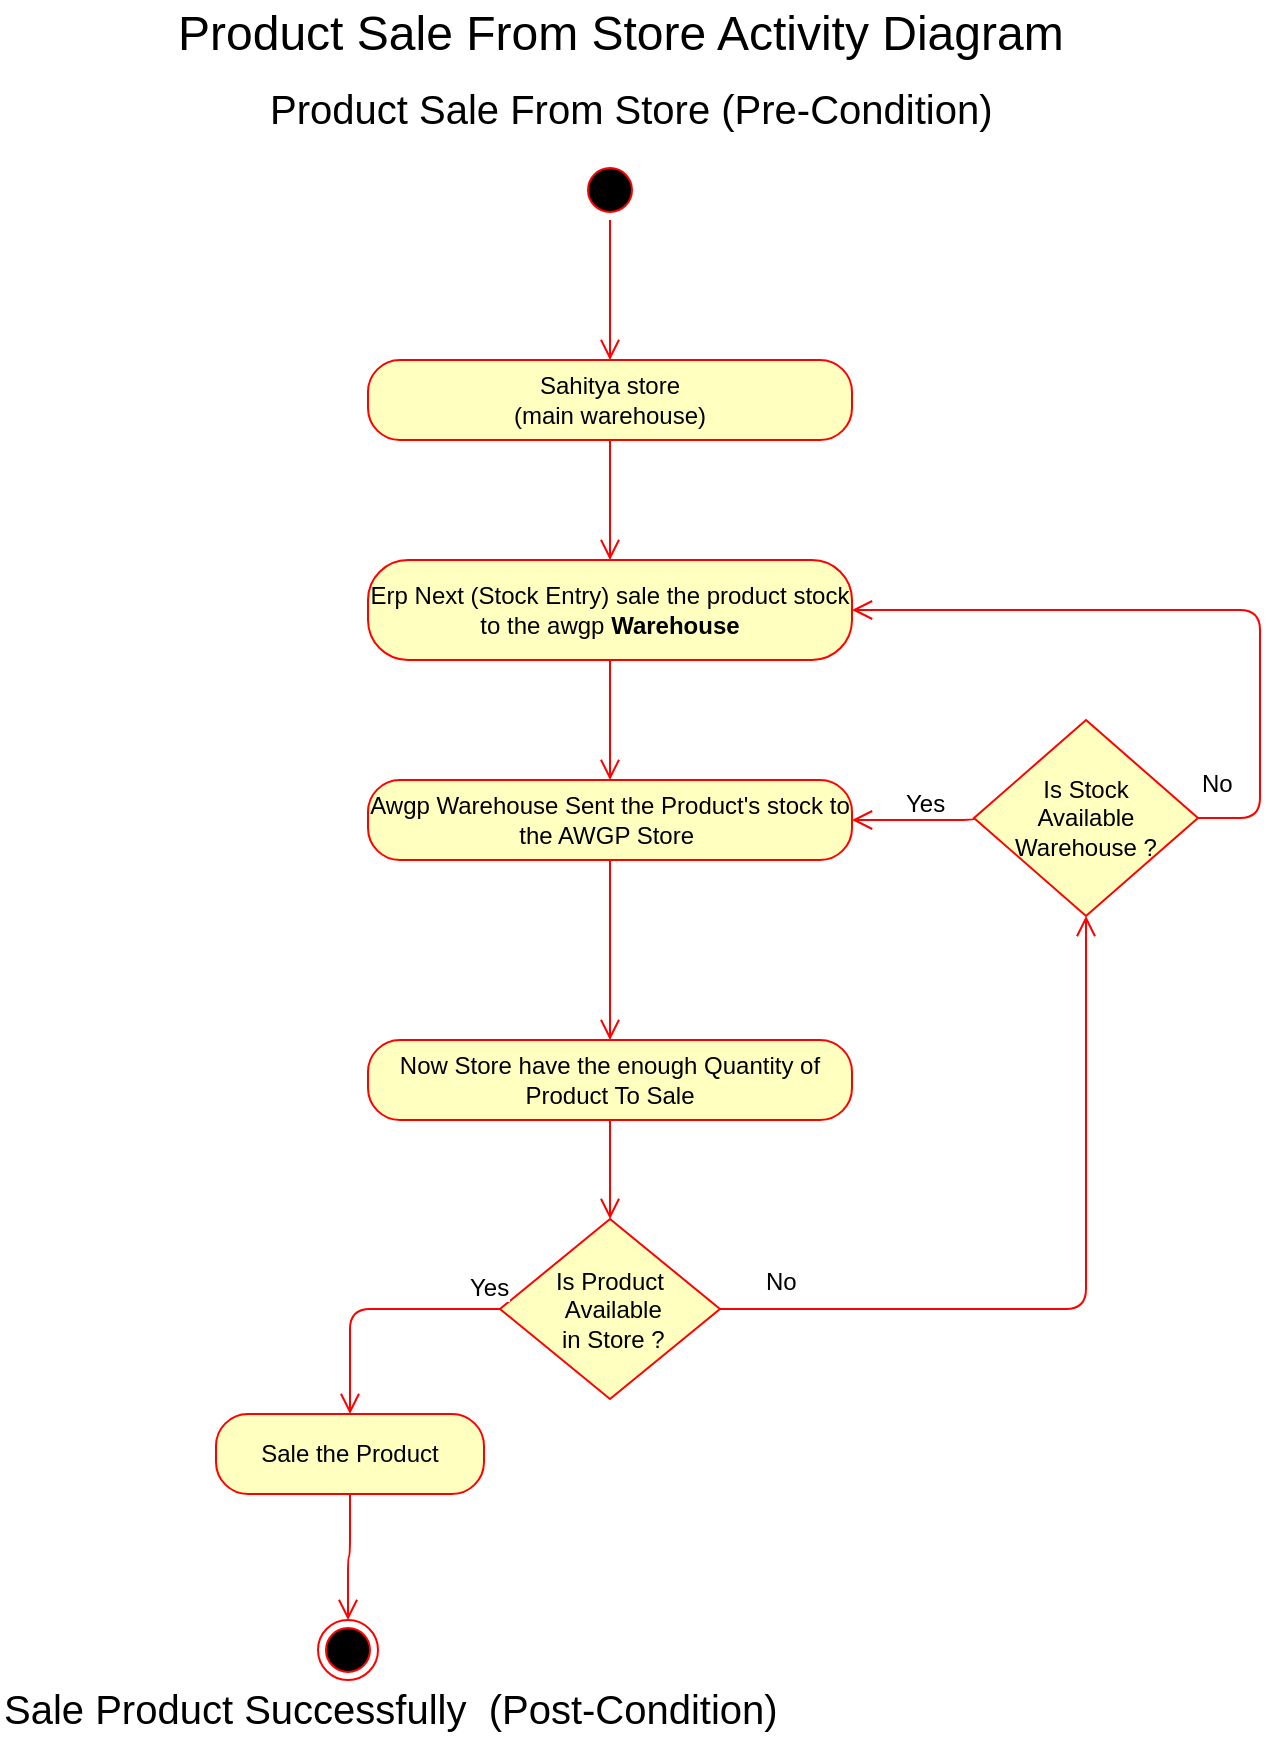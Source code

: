 <mxfile version="12.2.9" type="device" pages="1"><diagram id="pYg_w_m9A7Y1J-Qr_Cyl" name="Page-1"><mxGraphModel dx="1031" dy="582" grid="1" gridSize="10" guides="1" tooltips="1" connect="1" arrows="1" fold="1" page="1" pageScale="1" pageWidth="827" pageHeight="1169" math="0" shadow="0"><root><mxCell id="0"/><mxCell id="1" parent="0"/><mxCell id="uPZPnDnSsKpWzerCmMAc-1" value="Product Sale From Store Activity Diagram&amp;nbsp;" style="text;html=1;resizable=0;points=[];autosize=1;align=left;verticalAlign=top;spacingTop=-4;fontSize=24;shadow=0;" parent="1" vertex="1"><mxGeometry x="207" y="30" width="470" height="30" as="geometry"/></mxCell><mxCell id="uPZPnDnSsKpWzerCmMAc-2" value="" style="ellipse;html=1;shape=startState;fillColor=#000000;strokeColor=#ff0000;fontSize=24;" parent="1" vertex="1"><mxGeometry x="410" y="110" width="30" height="30" as="geometry"/></mxCell><mxCell id="uPZPnDnSsKpWzerCmMAc-3" value="" style="edgeStyle=orthogonalEdgeStyle;html=1;verticalAlign=bottom;endArrow=open;endSize=8;strokeColor=#ff0000;fontSize=24;entryX=0.5;entryY=0;entryDx=0;entryDy=0;exitX=0.5;exitY=1;exitDx=0;exitDy=0;" parent="1" source="uN0mkrkLyIunxmtOs6i9-1" target="uPZPnDnSsKpWzerCmMAc-5" edge="1"><mxGeometry relative="1" as="geometry"><mxPoint x="425" y="310" as="targetPoint"/><mxPoint x="425" y="260" as="sourcePoint"/></mxGeometry></mxCell><mxCell id="uPZPnDnSsKpWzerCmMAc-4" value="Product Sale From Store (Pre-Condition)" style="text;html=1;resizable=0;points=[];autosize=1;align=left;verticalAlign=top;spacingTop=-4;fontSize=20;shadow=0;" parent="1" vertex="1"><mxGeometry x="253" y="70" width="380" height="30" as="geometry"/></mxCell><mxCell id="uPZPnDnSsKpWzerCmMAc-5" value="Erp Next (Stock Entry) sale the product stock to the awgp &lt;font style=&quot;font-size: 12px&quot;&gt;&lt;b&gt;Warehouse&lt;/b&gt;&lt;/font&gt;" style="rounded=1;whiteSpace=wrap;html=1;arcSize=40;fontColor=#000000;fillColor=#ffffc0;strokeColor=#ff0000;" parent="1" vertex="1"><mxGeometry x="304" y="310" width="242" height="50" as="geometry"/></mxCell><mxCell id="uPZPnDnSsKpWzerCmMAc-6" value="" style="edgeStyle=orthogonalEdgeStyle;html=1;verticalAlign=bottom;endArrow=open;endSize=8;strokeColor=#ff0000;fontSize=20;entryX=0.5;entryY=0;entryDx=0;entryDy=0;" parent="1" source="uPZPnDnSsKpWzerCmMAc-5" target="uPZPnDnSsKpWzerCmMAc-7" edge="1"><mxGeometry relative="1" as="geometry"><mxPoint x="425" y="420" as="targetPoint"/></mxGeometry></mxCell><mxCell id="uPZPnDnSsKpWzerCmMAc-7" value="Awgp Warehouse Sent the Product's stock to the AWGP Store&amp;nbsp;" style="rounded=1;whiteSpace=wrap;html=1;arcSize=40;fontColor=#000000;fillColor=#ffffc0;strokeColor=#ff0000;" parent="1" vertex="1"><mxGeometry x="304" y="420" width="242" height="40" as="geometry"/></mxCell><mxCell id="uPZPnDnSsKpWzerCmMAc-8" value="Now Store have the&amp;nbsp;enough Quantity of Product To Sale" style="rounded=1;whiteSpace=wrap;html=1;arcSize=40;fontColor=#000000;fillColor=#ffffc0;strokeColor=#ff0000;" parent="1" vertex="1"><mxGeometry x="304" y="550" width="242" height="40" as="geometry"/></mxCell><mxCell id="uPZPnDnSsKpWzerCmMAc-10" value="" style="edgeStyle=orthogonalEdgeStyle;html=1;verticalAlign=bottom;endArrow=open;endSize=8;strokeColor=#ff0000;fontSize=20;exitX=0.5;exitY=1;exitDx=0;exitDy=0;entryX=0.5;entryY=0;entryDx=0;entryDy=0;" parent="1" source="uPZPnDnSsKpWzerCmMAc-7" target="uPZPnDnSsKpWzerCmMAc-8" edge="1"><mxGeometry relative="1" as="geometry"><mxPoint x="425" y="530" as="targetPoint"/><mxPoint x="425" y="470" as="sourcePoint"/></mxGeometry></mxCell><mxCell id="uPZPnDnSsKpWzerCmMAc-13" value="Is Product&lt;br&gt;&amp;nbsp;Available&lt;br&gt;&amp;nbsp;in Store ?" style="rhombus;whiteSpace=wrap;html=1;fillColor=#ffffc0;strokeColor=#ff0000;fontSize=12;" parent="1" vertex="1"><mxGeometry x="370" y="639.5" width="110" height="90" as="geometry"/></mxCell><mxCell id="uPZPnDnSsKpWzerCmMAc-14" value="No" style="edgeStyle=orthogonalEdgeStyle;html=1;align=left;verticalAlign=bottom;endArrow=open;endSize=8;strokeColor=#ff0000;fontSize=12;exitX=1;exitY=0.5;exitDx=0;exitDy=0;entryX=0.5;entryY=1;entryDx=0;entryDy=0;" parent="1" source="uPZPnDnSsKpWzerCmMAc-13" target="uPZPnDnSsKpWzerCmMAc-19" edge="1"><mxGeometry x="-0.891" y="5" relative="1" as="geometry"><mxPoint x="574" y="740" as="targetPoint"/><Array as="points"><mxPoint x="663" y="684"/></Array><mxPoint as="offset"/></mxGeometry></mxCell><mxCell id="uPZPnDnSsKpWzerCmMAc-15" value="Yes" style="edgeStyle=orthogonalEdgeStyle;html=1;align=left;verticalAlign=top;endArrow=open;endSize=8;strokeColor=#ff0000;fontSize=12;exitX=0;exitY=0.5;exitDx=0;exitDy=0;entryX=0.5;entryY=0;entryDx=0;entryDy=0;" parent="1" source="uPZPnDnSsKpWzerCmMAc-13" target="uPZPnDnSsKpWzerCmMAc-16" edge="1"><mxGeometry x="-0.728" y="-25" relative="1" as="geometry"><mxPoint x="295" y="760" as="targetPoint"/><mxPoint x="357" y="660" as="sourcePoint"/><Array as="points"><mxPoint x="295" y="684"/></Array><mxPoint as="offset"/></mxGeometry></mxCell><mxCell id="uPZPnDnSsKpWzerCmMAc-16" value="Sale the Product" style="rounded=1;whiteSpace=wrap;html=1;arcSize=40;fontColor=#000000;fillColor=#ffffc0;strokeColor=#ff0000;" parent="1" vertex="1"><mxGeometry x="228" y="737" width="134" height="40" as="geometry"/></mxCell><mxCell id="uPZPnDnSsKpWzerCmMAc-17" value="" style="ellipse;html=1;shape=endState;fillColor=#000000;strokeColor=#ff0000;fontSize=12;" parent="1" vertex="1"><mxGeometry x="279" y="840" width="30" height="30" as="geometry"/></mxCell><mxCell id="uPZPnDnSsKpWzerCmMAc-18" value="" style="edgeStyle=orthogonalEdgeStyle;html=1;verticalAlign=bottom;endArrow=open;endSize=8;strokeColor=#ff0000;fontSize=20;entryX=0.5;entryY=0;entryDx=0;entryDy=0;exitX=0.5;exitY=1;exitDx=0;exitDy=0;" parent="1" source="uPZPnDnSsKpWzerCmMAc-16" target="uPZPnDnSsKpWzerCmMAc-17" edge="1"><mxGeometry relative="1" as="geometry"><mxPoint x="294" y="837" as="targetPoint"/><mxPoint x="294" y="790" as="sourcePoint"/></mxGeometry></mxCell><mxCell id="uPZPnDnSsKpWzerCmMAc-19" value="Is Stock &lt;br&gt;Available&lt;br&gt;Warehouse ?" style="rhombus;whiteSpace=wrap;html=1;fillColor=#ffffc0;strokeColor=#ff0000;fontSize=12;" parent="1" vertex="1"><mxGeometry x="607" y="390" width="112" height="98" as="geometry"/></mxCell><mxCell id="uPZPnDnSsKpWzerCmMAc-20" value="No" style="edgeStyle=orthogonalEdgeStyle;html=1;align=left;verticalAlign=bottom;endArrow=open;endSize=8;strokeColor=#ff0000;fontSize=12;exitX=1;exitY=0.5;exitDx=0;exitDy=0;entryX=1;entryY=0.5;entryDx=0;entryDy=0;" parent="1" source="uPZPnDnSsKpWzerCmMAc-19" target="uPZPnDnSsKpWzerCmMAc-5" edge="1"><mxGeometry x="-0.767" y="31" relative="1" as="geometry"><mxPoint x="560" y="335" as="targetPoint"/><Array as="points"><mxPoint x="750" y="439"/><mxPoint x="750" y="335"/></Array><mxPoint as="offset"/></mxGeometry></mxCell><mxCell id="uPZPnDnSsKpWzerCmMAc-21" value="Yes" style="edgeStyle=orthogonalEdgeStyle;html=1;align=left;verticalAlign=top;endArrow=open;endSize=8;strokeColor=#ff0000;fontSize=12;entryX=1;entryY=0.5;entryDx=0;entryDy=0;spacing=0;exitX=0;exitY=0.5;exitDx=0;exitDy=0;spacingLeft=11;shadow=0;" parent="1" source="uPZPnDnSsKpWzerCmMAc-19" target="uPZPnDnSsKpWzerCmMAc-7" edge="1"><mxGeometry x="0.477" y="-20" relative="1" as="geometry"><mxPoint x="577" y="440" as="targetPoint"/><mxPoint x="607" y="440" as="sourcePoint"/><Array as="points"><mxPoint x="607" y="440"/></Array><mxPoint as="offset"/></mxGeometry></mxCell><mxCell id="uPZPnDnSsKpWzerCmMAc-22" value="" style="edgeStyle=orthogonalEdgeStyle;html=1;verticalAlign=bottom;endArrow=open;endSize=8;strokeColor=#ff0000;fontSize=24;exitX=0.5;exitY=1;exitDx=0;exitDy=0;entryX=0.5;entryY=0;entryDx=0;entryDy=0;" parent="1" source="uPZPnDnSsKpWzerCmMAc-8" target="uPZPnDnSsKpWzerCmMAc-13" edge="1"><mxGeometry relative="1" as="geometry"><mxPoint x="427" y="630" as="targetPoint"/><mxPoint x="424" y="595" as="sourcePoint"/></mxGeometry></mxCell><mxCell id="uPZPnDnSsKpWzerCmMAc-23" value="Sale Product Successfully&amp;nbsp; (Post-Condition)" style="text;html=1;resizable=0;points=[];autosize=1;align=left;verticalAlign=top;spacingTop=-4;fontSize=20;" parent="1" vertex="1"><mxGeometry x="120" y="870" width="400" height="30" as="geometry"/></mxCell><mxCell id="uN0mkrkLyIunxmtOs6i9-1" value="&lt;div&gt;Sahitya store&lt;/div&gt;&lt;div&gt;(main warehouse)&lt;br&gt;&lt;/div&gt;" style="rounded=1;whiteSpace=wrap;html=1;arcSize=40;fontColor=#000000;fillColor=#ffffc0;strokeColor=#ff0000;" vertex="1" parent="1"><mxGeometry x="304" y="210" width="242" height="40" as="geometry"/></mxCell><mxCell id="uN0mkrkLyIunxmtOs6i9-2" value="" style="edgeStyle=orthogonalEdgeStyle;html=1;verticalAlign=bottom;endArrow=open;endSize=8;strokeColor=#ff0000;fontSize=24;entryX=0.5;entryY=0;entryDx=0;entryDy=0;exitX=0.5;exitY=1;exitDx=0;exitDy=0;" edge="1" parent="1" source="uPZPnDnSsKpWzerCmMAc-2" target="uN0mkrkLyIunxmtOs6i9-1"><mxGeometry relative="1" as="geometry"><mxPoint x="537.5" y="200" as="targetPoint"/><mxPoint x="537.5" y="150" as="sourcePoint"/></mxGeometry></mxCell></root></mxGraphModel></diagram></mxfile>